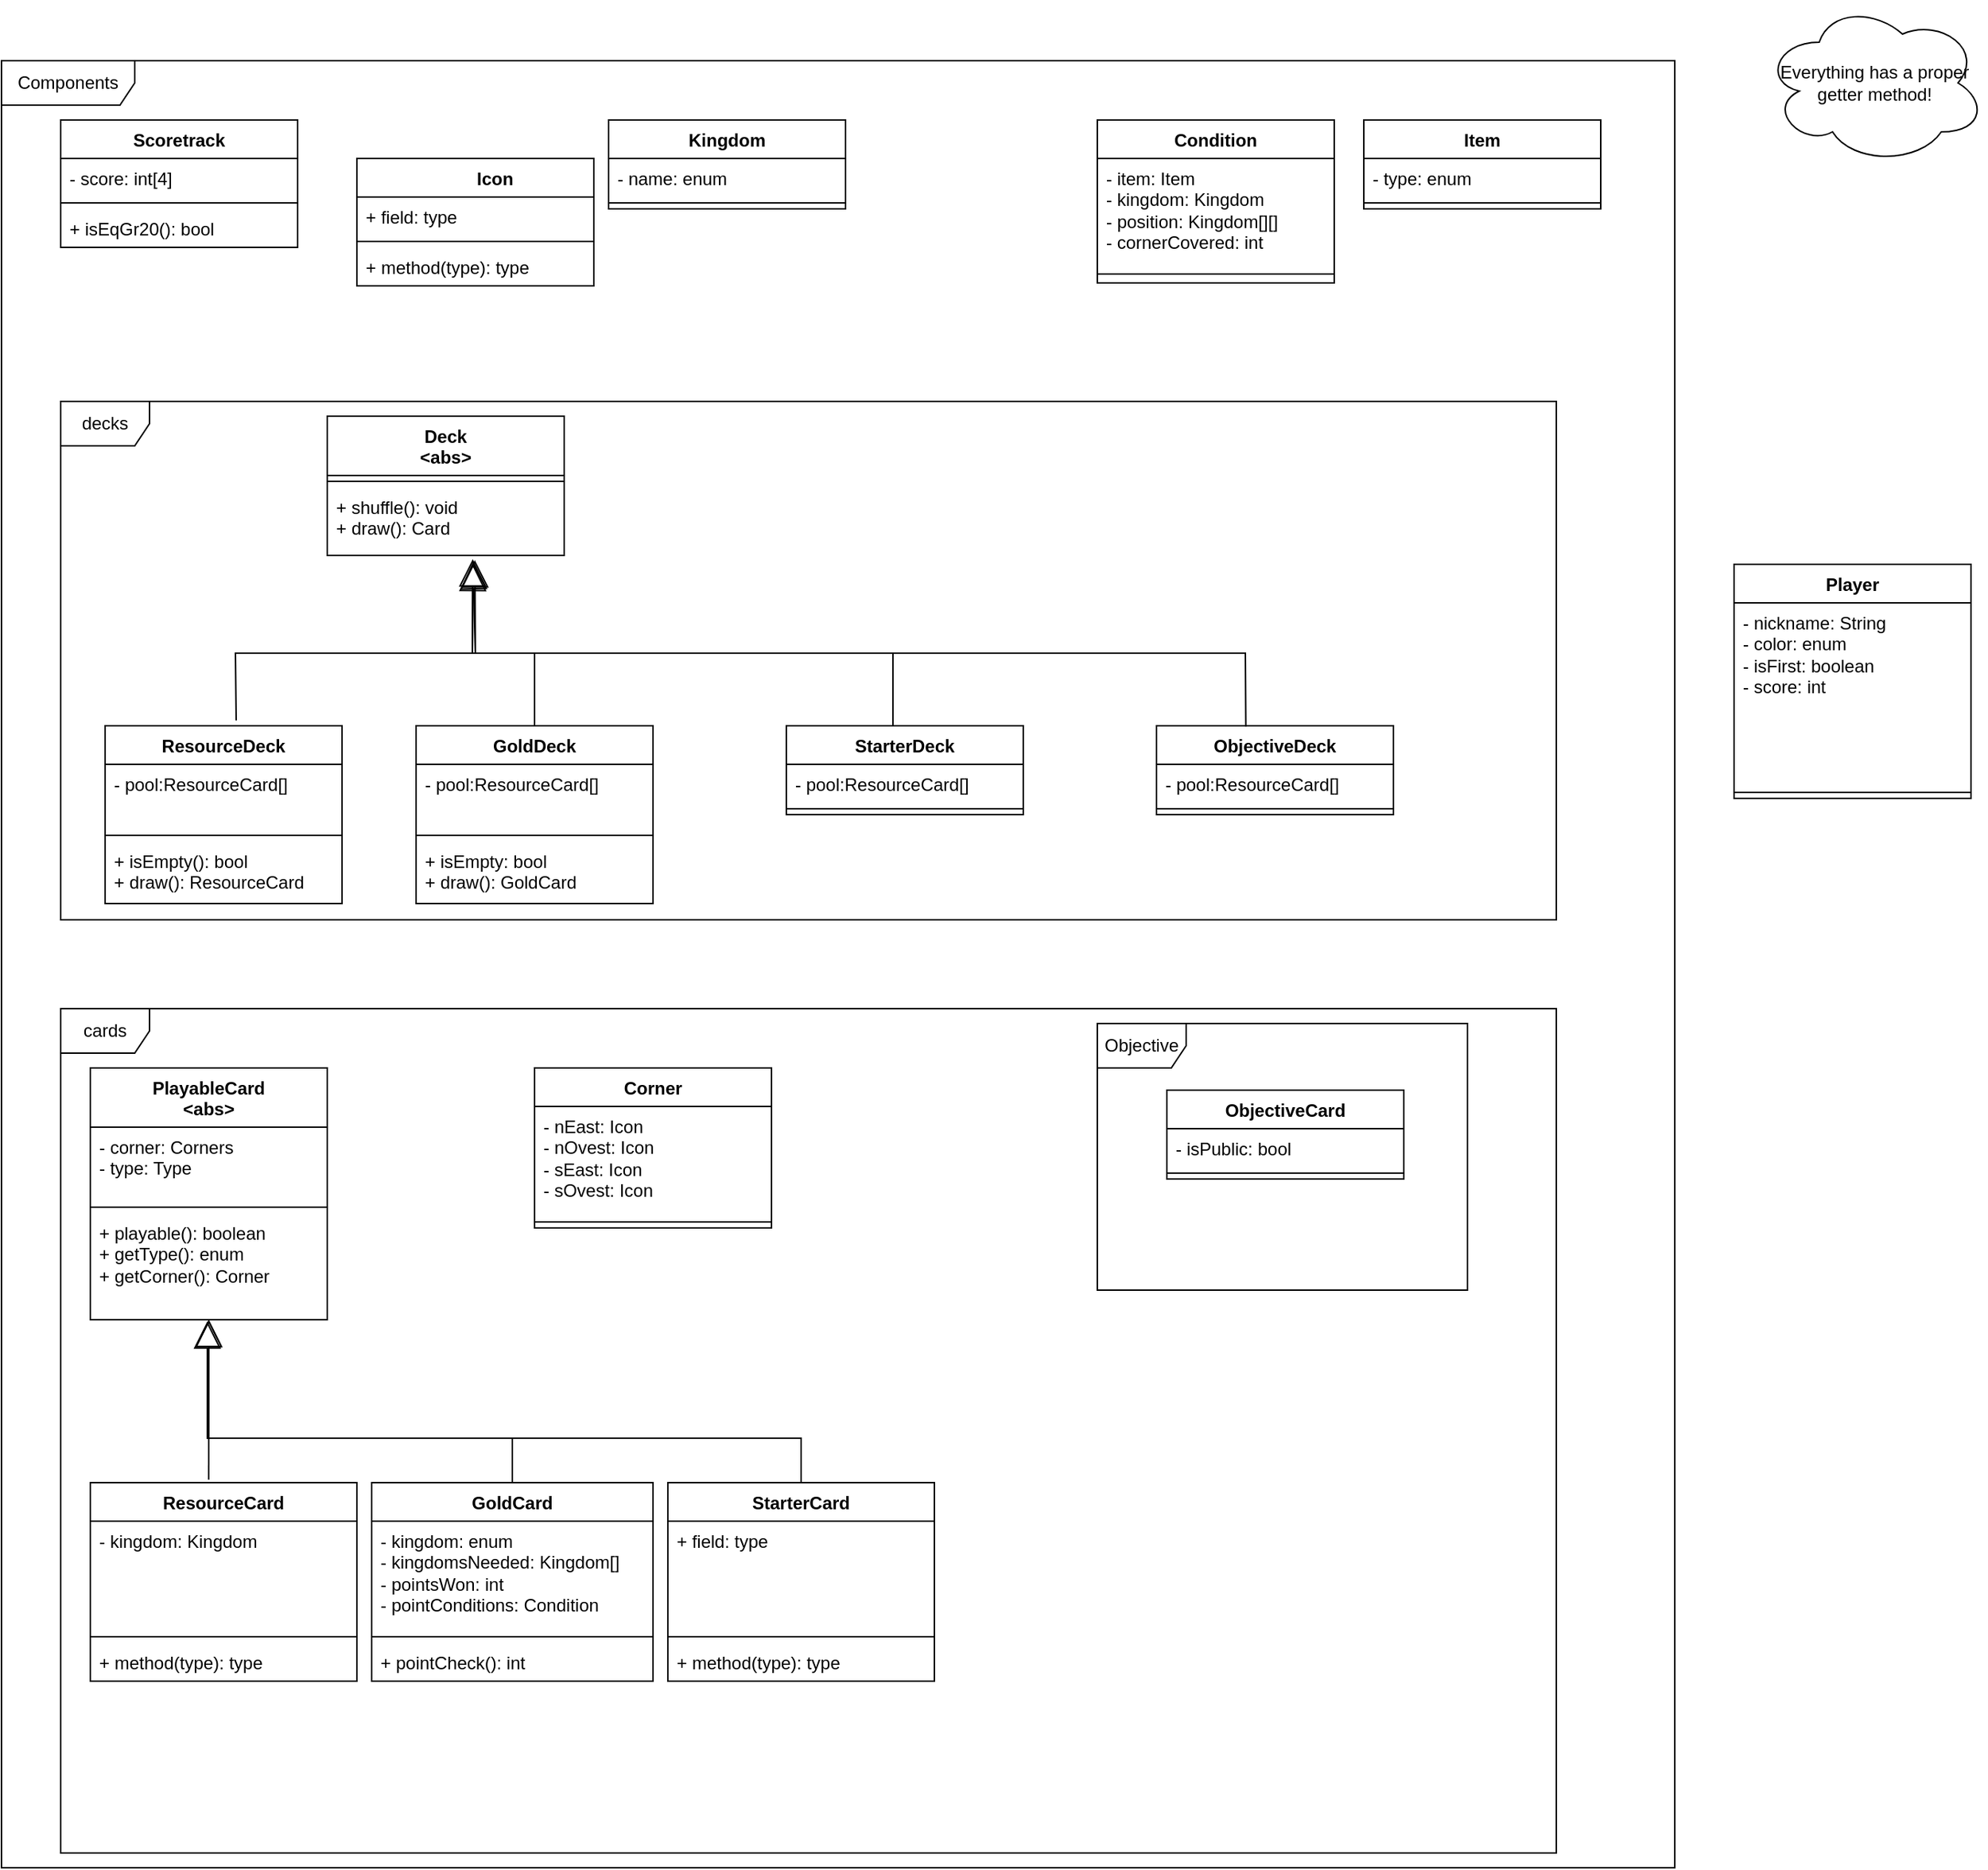 <mxfile version="24.0.2" type="device">
  <diagram id="C5RBs43oDa-KdzZeNtuy" name="Page-1">
    <mxGraphModel dx="782" dy="321" grid="1" gridSize="10" guides="1" tooltips="1" connect="1" arrows="1" fold="1" page="1" pageScale="1" pageWidth="827" pageHeight="1169" math="0" shadow="0">
      <root>
        <mxCell id="WIyWlLk6GJQsqaUBKTNV-0" />
        <mxCell id="WIyWlLk6GJQsqaUBKTNV-1" parent="WIyWlLk6GJQsqaUBKTNV-0" />
        <mxCell id="cyexqi5KJZJQGFpCqObf-0" value="Components" style="shape=umlFrame;whiteSpace=wrap;html=1;pointerEvents=0;width=90;height=30;" vertex="1" parent="WIyWlLk6GJQsqaUBKTNV-1">
          <mxGeometry x="40" y="40" width="1130" height="1220" as="geometry" />
        </mxCell>
        <mxCell id="cyexqi5KJZJQGFpCqObf-1" value="cards" style="shape=umlFrame;whiteSpace=wrap;html=1;pointerEvents=0;" vertex="1" parent="WIyWlLk6GJQsqaUBKTNV-1">
          <mxGeometry x="80" y="680" width="1010" height="570" as="geometry" />
        </mxCell>
        <mxCell id="cyexqi5KJZJQGFpCqObf-2" value="Objective" style="shape=umlFrame;whiteSpace=wrap;html=1;pointerEvents=0;" vertex="1" parent="WIyWlLk6GJQsqaUBKTNV-1">
          <mxGeometry x="780" y="690" width="250" height="180" as="geometry" />
        </mxCell>
        <mxCell id="cyexqi5KJZJQGFpCqObf-4" value="&lt;div&gt;PlayableCard&lt;/div&gt;&lt;div&gt;&amp;lt;abs&amp;gt;&lt;/div&gt;" style="swimlane;fontStyle=1;align=center;verticalAlign=top;childLayout=stackLayout;horizontal=1;startSize=40;horizontalStack=0;resizeParent=1;resizeParentMax=0;resizeLast=0;collapsible=1;marginBottom=0;whiteSpace=wrap;html=1;" vertex="1" parent="WIyWlLk6GJQsqaUBKTNV-1">
          <mxGeometry x="100" y="720" width="160" height="170" as="geometry" />
        </mxCell>
        <mxCell id="cyexqi5KJZJQGFpCqObf-5" value="&lt;div&gt;- corner: Corners&lt;/div&gt;&lt;div&gt;- type: Type&lt;/div&gt;" style="text;strokeColor=none;fillColor=none;align=left;verticalAlign=top;spacingLeft=4;spacingRight=4;overflow=hidden;rotatable=0;points=[[0,0.5],[1,0.5]];portConstraint=eastwest;whiteSpace=wrap;html=1;" vertex="1" parent="cyexqi5KJZJQGFpCqObf-4">
          <mxGeometry y="40" width="160" height="50" as="geometry" />
        </mxCell>
        <mxCell id="cyexqi5KJZJQGFpCqObf-6" value="" style="line;strokeWidth=1;fillColor=none;align=left;verticalAlign=middle;spacingTop=-1;spacingLeft=3;spacingRight=3;rotatable=0;labelPosition=right;points=[];portConstraint=eastwest;strokeColor=inherit;" vertex="1" parent="cyexqi5KJZJQGFpCqObf-4">
          <mxGeometry y="90" width="160" height="8" as="geometry" />
        </mxCell>
        <mxCell id="cyexqi5KJZJQGFpCqObf-7" value="&lt;div&gt;+ playable(): boolean&lt;/div&gt;&lt;div&gt;+ getType(): enum&lt;br&gt;&lt;/div&gt;+ getCorner(): Corner" style="text;strokeColor=none;fillColor=none;align=left;verticalAlign=top;spacingLeft=4;spacingRight=4;overflow=hidden;rotatable=0;points=[[0,0.5],[1,0.5]];portConstraint=eastwest;whiteSpace=wrap;html=1;" vertex="1" parent="cyexqi5KJZJQGFpCqObf-4">
          <mxGeometry y="98" width="160" height="72" as="geometry" />
        </mxCell>
        <mxCell id="cyexqi5KJZJQGFpCqObf-8" value="" style="endArrow=block;endSize=16;endFill=0;html=1;rounded=0;entryX=0.5;entryY=1;entryDx=0;entryDy=0;exitX=0.444;exitY=-0.015;exitDx=0;exitDy=0;exitPerimeter=0;" edge="1" parent="WIyWlLk6GJQsqaUBKTNV-1" source="cyexqi5KJZJQGFpCqObf-10" target="cyexqi5KJZJQGFpCqObf-4">
          <mxGeometry width="160" relative="1" as="geometry">
            <mxPoint x="210" y="1000" as="sourcePoint" />
            <mxPoint x="390" y="1050" as="targetPoint" />
          </mxGeometry>
        </mxCell>
        <mxCell id="cyexqi5KJZJQGFpCqObf-10" value="ResourceCard" style="swimlane;fontStyle=1;align=center;verticalAlign=top;childLayout=stackLayout;horizontal=1;startSize=26;horizontalStack=0;resizeParent=1;resizeParentMax=0;resizeLast=0;collapsible=1;marginBottom=0;whiteSpace=wrap;html=1;" vertex="1" parent="WIyWlLk6GJQsqaUBKTNV-1">
          <mxGeometry x="100" y="1000" width="180" height="134" as="geometry" />
        </mxCell>
        <mxCell id="cyexqi5KJZJQGFpCqObf-11" value="- kingdom: Kingdom" style="text;strokeColor=none;fillColor=none;align=left;verticalAlign=top;spacingLeft=4;spacingRight=4;overflow=hidden;rotatable=0;points=[[0,0.5],[1,0.5]];portConstraint=eastwest;whiteSpace=wrap;html=1;" vertex="1" parent="cyexqi5KJZJQGFpCqObf-10">
          <mxGeometry y="26" width="180" height="74" as="geometry" />
        </mxCell>
        <mxCell id="cyexqi5KJZJQGFpCqObf-12" value="" style="line;strokeWidth=1;fillColor=none;align=left;verticalAlign=middle;spacingTop=-1;spacingLeft=3;spacingRight=3;rotatable=0;labelPosition=right;points=[];portConstraint=eastwest;strokeColor=inherit;" vertex="1" parent="cyexqi5KJZJQGFpCqObf-10">
          <mxGeometry y="100" width="180" height="8" as="geometry" />
        </mxCell>
        <mxCell id="cyexqi5KJZJQGFpCqObf-13" value="+ method(type): type" style="text;strokeColor=none;fillColor=none;align=left;verticalAlign=top;spacingLeft=4;spacingRight=4;overflow=hidden;rotatable=0;points=[[0,0.5],[1,0.5]];portConstraint=eastwest;whiteSpace=wrap;html=1;" vertex="1" parent="cyexqi5KJZJQGFpCqObf-10">
          <mxGeometry y="108" width="180" height="26" as="geometry" />
        </mxCell>
        <mxCell id="cyexqi5KJZJQGFpCqObf-14" value="GoldCard" style="swimlane;fontStyle=1;align=center;verticalAlign=top;childLayout=stackLayout;horizontal=1;startSize=26;horizontalStack=0;resizeParent=1;resizeParentMax=0;resizeLast=0;collapsible=1;marginBottom=0;whiteSpace=wrap;html=1;" vertex="1" parent="WIyWlLk6GJQsqaUBKTNV-1">
          <mxGeometry x="290" y="1000" width="190" height="134" as="geometry" />
        </mxCell>
        <mxCell id="cyexqi5KJZJQGFpCqObf-15" value="&lt;div&gt;- kingdom: enum&lt;/div&gt;&lt;div&gt;- kingdomsNeeded: Kingdom[]&lt;br&gt;&lt;/div&gt;&lt;div&gt;- pointsWon: int&lt;/div&gt;&lt;div&gt;- pointConditions: Condition&lt;br&gt; &lt;/div&gt;" style="text;strokeColor=none;fillColor=none;align=left;verticalAlign=top;spacingLeft=4;spacingRight=4;overflow=hidden;rotatable=0;points=[[0,0.5],[1,0.5]];portConstraint=eastwest;whiteSpace=wrap;html=1;" vertex="1" parent="cyexqi5KJZJQGFpCqObf-14">
          <mxGeometry y="26" width="190" height="74" as="geometry" />
        </mxCell>
        <mxCell id="cyexqi5KJZJQGFpCqObf-16" value="" style="line;strokeWidth=1;fillColor=none;align=left;verticalAlign=middle;spacingTop=-1;spacingLeft=3;spacingRight=3;rotatable=0;labelPosition=right;points=[];portConstraint=eastwest;strokeColor=inherit;" vertex="1" parent="cyexqi5KJZJQGFpCqObf-14">
          <mxGeometry y="100" width="190" height="8" as="geometry" />
        </mxCell>
        <mxCell id="cyexqi5KJZJQGFpCqObf-17" value="+ pointCheck(): int" style="text;strokeColor=none;fillColor=none;align=left;verticalAlign=top;spacingLeft=4;spacingRight=4;overflow=hidden;rotatable=0;points=[[0,0.5],[1,0.5]];portConstraint=eastwest;whiteSpace=wrap;html=1;" vertex="1" parent="cyexqi5KJZJQGFpCqObf-14">
          <mxGeometry y="108" width="190" height="26" as="geometry" />
        </mxCell>
        <mxCell id="cyexqi5KJZJQGFpCqObf-18" value="" style="endArrow=block;endSize=16;endFill=0;html=1;rounded=0;exitX=0.5;exitY=0;exitDx=0;exitDy=0;" edge="1" parent="WIyWlLk6GJQsqaUBKTNV-1" source="cyexqi5KJZJQGFpCqObf-14">
          <mxGeometry width="160" relative="1" as="geometry">
            <mxPoint x="290" y="930" as="sourcePoint" />
            <mxPoint x="180" y="890" as="targetPoint" />
            <Array as="points">
              <mxPoint x="385" y="970" />
              <mxPoint x="180" y="970" />
            </Array>
          </mxGeometry>
        </mxCell>
        <mxCell id="cyexqi5KJZJQGFpCqObf-19" value="StarterCard" style="swimlane;fontStyle=1;align=center;verticalAlign=top;childLayout=stackLayout;horizontal=1;startSize=26;horizontalStack=0;resizeParent=1;resizeParentMax=0;resizeLast=0;collapsible=1;marginBottom=0;whiteSpace=wrap;html=1;" vertex="1" parent="WIyWlLk6GJQsqaUBKTNV-1">
          <mxGeometry x="490" y="1000" width="180" height="134" as="geometry" />
        </mxCell>
        <mxCell id="cyexqi5KJZJQGFpCqObf-20" value="+ field: type" style="text;strokeColor=none;fillColor=none;align=left;verticalAlign=top;spacingLeft=4;spacingRight=4;overflow=hidden;rotatable=0;points=[[0,0.5],[1,0.5]];portConstraint=eastwest;whiteSpace=wrap;html=1;" vertex="1" parent="cyexqi5KJZJQGFpCqObf-19">
          <mxGeometry y="26" width="180" height="74" as="geometry" />
        </mxCell>
        <mxCell id="cyexqi5KJZJQGFpCqObf-21" value="" style="line;strokeWidth=1;fillColor=none;align=left;verticalAlign=middle;spacingTop=-1;spacingLeft=3;spacingRight=3;rotatable=0;labelPosition=right;points=[];portConstraint=eastwest;strokeColor=inherit;" vertex="1" parent="cyexqi5KJZJQGFpCqObf-19">
          <mxGeometry y="100" width="180" height="8" as="geometry" />
        </mxCell>
        <mxCell id="cyexqi5KJZJQGFpCqObf-22" value="+ method(type): type" style="text;strokeColor=none;fillColor=none;align=left;verticalAlign=top;spacingLeft=4;spacingRight=4;overflow=hidden;rotatable=0;points=[[0,0.5],[1,0.5]];portConstraint=eastwest;whiteSpace=wrap;html=1;" vertex="1" parent="cyexqi5KJZJQGFpCqObf-19">
          <mxGeometry y="108" width="180" height="26" as="geometry" />
        </mxCell>
        <mxCell id="cyexqi5KJZJQGFpCqObf-23" value="" style="endArrow=block;endSize=16;endFill=0;html=1;rounded=0;entryX=0.494;entryY=1.014;entryDx=0;entryDy=0;entryPerimeter=0;exitX=0.5;exitY=0;exitDx=0;exitDy=0;" edge="1" parent="WIyWlLk6GJQsqaUBKTNV-1" source="cyexqi5KJZJQGFpCqObf-19" target="cyexqi5KJZJQGFpCqObf-7">
          <mxGeometry width="160" relative="1" as="geometry">
            <mxPoint x="490" y="950" as="sourcePoint" />
            <mxPoint x="180" y="920" as="targetPoint" />
            <Array as="points">
              <mxPoint x="580" y="970" />
              <mxPoint x="179" y="970" />
            </Array>
          </mxGeometry>
        </mxCell>
        <mxCell id="cyexqi5KJZJQGFpCqObf-32" value="Condition" style="swimlane;fontStyle=1;align=center;verticalAlign=top;childLayout=stackLayout;horizontal=1;startSize=26;horizontalStack=0;resizeParent=1;resizeParentMax=0;resizeLast=0;collapsible=1;marginBottom=0;whiteSpace=wrap;html=1;" vertex="1" parent="WIyWlLk6GJQsqaUBKTNV-1">
          <mxGeometry x="780" y="80" width="160" height="110" as="geometry" />
        </mxCell>
        <mxCell id="cyexqi5KJZJQGFpCqObf-33" value="&lt;div&gt;- item: Item&lt;br&gt;&lt;/div&gt;&lt;div&gt;- kingdom: Kingdom&lt;br&gt;&lt;/div&gt;&lt;div&gt;- position: Kingdom[][]&lt;br&gt;&lt;/div&gt;&lt;div&gt;- cornerCovered: int&lt;br&gt;&lt;/div&gt;" style="text;strokeColor=none;fillColor=none;align=left;verticalAlign=top;spacingLeft=4;spacingRight=4;overflow=hidden;rotatable=0;points=[[0,0.5],[1,0.5]];portConstraint=eastwest;whiteSpace=wrap;html=1;" vertex="1" parent="cyexqi5KJZJQGFpCqObf-32">
          <mxGeometry y="26" width="160" height="74" as="geometry" />
        </mxCell>
        <mxCell id="cyexqi5KJZJQGFpCqObf-34" value="" style="line;strokeWidth=1;fillColor=none;align=left;verticalAlign=middle;spacingTop=-1;spacingLeft=3;spacingRight=3;rotatable=0;labelPosition=right;points=[];portConstraint=eastwest;strokeColor=inherit;" vertex="1" parent="cyexqi5KJZJQGFpCqObf-32">
          <mxGeometry y="100" width="160" height="8" as="geometry" />
        </mxCell>
        <mxCell id="cyexqi5KJZJQGFpCqObf-35" value="&lt;div&gt;&lt;br&gt;&lt;/div&gt;" style="text;strokeColor=none;fillColor=none;align=left;verticalAlign=top;spacingLeft=4;spacingRight=4;overflow=hidden;rotatable=0;points=[[0,0.5],[1,0.5]];portConstraint=eastwest;whiteSpace=wrap;html=1;" vertex="1" parent="cyexqi5KJZJQGFpCqObf-32">
          <mxGeometry y="108" width="160" height="2" as="geometry" />
        </mxCell>
        <mxCell id="cyexqi5KJZJQGFpCqObf-36" value="Corner" style="swimlane;fontStyle=1;align=center;verticalAlign=top;childLayout=stackLayout;horizontal=1;startSize=26;horizontalStack=0;resizeParent=1;resizeParentMax=0;resizeLast=0;collapsible=1;marginBottom=0;whiteSpace=wrap;html=1;" vertex="1" parent="WIyWlLk6GJQsqaUBKTNV-1">
          <mxGeometry x="400" y="720" width="160" height="108" as="geometry" />
        </mxCell>
        <mxCell id="cyexqi5KJZJQGFpCqObf-37" value="&lt;div&gt;- nEast: Icon&lt;/div&gt;&lt;div&gt;- nOvest: Icon&lt;/div&gt;&lt;div&gt;- sEast: Icon&lt;br&gt;&lt;/div&gt;&lt;div&gt;- sOvest: Icon&lt;br&gt;&lt;/div&gt;" style="text;strokeColor=none;fillColor=none;align=left;verticalAlign=top;spacingLeft=4;spacingRight=4;overflow=hidden;rotatable=0;points=[[0,0.5],[1,0.5]];portConstraint=eastwest;whiteSpace=wrap;html=1;" vertex="1" parent="cyexqi5KJZJQGFpCqObf-36">
          <mxGeometry y="26" width="160" height="74" as="geometry" />
        </mxCell>
        <mxCell id="cyexqi5KJZJQGFpCqObf-38" value="" style="line;strokeWidth=1;fillColor=none;align=left;verticalAlign=middle;spacingTop=-1;spacingLeft=3;spacingRight=3;rotatable=0;labelPosition=right;points=[];portConstraint=eastwest;strokeColor=inherit;" vertex="1" parent="cyexqi5KJZJQGFpCqObf-36">
          <mxGeometry y="100" width="160" height="8" as="geometry" />
        </mxCell>
        <mxCell id="cyexqi5KJZJQGFpCqObf-41" value="Kingdom" style="swimlane;fontStyle=1;align=center;verticalAlign=top;childLayout=stackLayout;horizontal=1;startSize=26;horizontalStack=0;resizeParent=1;resizeParentMax=0;resizeLast=0;collapsible=1;marginBottom=0;whiteSpace=wrap;html=1;" vertex="1" parent="WIyWlLk6GJQsqaUBKTNV-1">
          <mxGeometry x="450" y="80" width="160" height="60" as="geometry" />
        </mxCell>
        <mxCell id="cyexqi5KJZJQGFpCqObf-42" value="- name: enum" style="text;strokeColor=none;fillColor=none;align=left;verticalAlign=top;spacingLeft=4;spacingRight=4;overflow=hidden;rotatable=0;points=[[0,0.5],[1,0.5]];portConstraint=eastwest;whiteSpace=wrap;html=1;" vertex="1" parent="cyexqi5KJZJQGFpCqObf-41">
          <mxGeometry y="26" width="160" height="26" as="geometry" />
        </mxCell>
        <mxCell id="cyexqi5KJZJQGFpCqObf-43" value="" style="line;strokeWidth=1;fillColor=none;align=left;verticalAlign=middle;spacingTop=-1;spacingLeft=3;spacingRight=3;rotatable=0;labelPosition=right;points=[];portConstraint=eastwest;strokeColor=inherit;" vertex="1" parent="cyexqi5KJZJQGFpCqObf-41">
          <mxGeometry y="52" width="160" height="8" as="geometry" />
        </mxCell>
        <mxCell id="cyexqi5KJZJQGFpCqObf-45" value="Item" style="swimlane;fontStyle=1;align=center;verticalAlign=top;childLayout=stackLayout;horizontal=1;startSize=26;horizontalStack=0;resizeParent=1;resizeParentMax=0;resizeLast=0;collapsible=1;marginBottom=0;whiteSpace=wrap;html=1;" vertex="1" parent="WIyWlLk6GJQsqaUBKTNV-1">
          <mxGeometry x="960" y="80" width="160" height="60" as="geometry" />
        </mxCell>
        <mxCell id="cyexqi5KJZJQGFpCqObf-46" value="- type: enum" style="text;strokeColor=none;fillColor=none;align=left;verticalAlign=top;spacingLeft=4;spacingRight=4;overflow=hidden;rotatable=0;points=[[0,0.5],[1,0.5]];portConstraint=eastwest;whiteSpace=wrap;html=1;" vertex="1" parent="cyexqi5KJZJQGFpCqObf-45">
          <mxGeometry y="26" width="160" height="26" as="geometry" />
        </mxCell>
        <mxCell id="cyexqi5KJZJQGFpCqObf-47" value="" style="line;strokeWidth=1;fillColor=none;align=left;verticalAlign=middle;spacingTop=-1;spacingLeft=3;spacingRight=3;rotatable=0;labelPosition=right;points=[];portConstraint=eastwest;strokeColor=inherit;" vertex="1" parent="cyexqi5KJZJQGFpCqObf-45">
          <mxGeometry y="52" width="160" height="8" as="geometry" />
        </mxCell>
        <mxCell id="cyexqi5KJZJQGFpCqObf-49" value="Scoretrack" style="swimlane;fontStyle=1;align=center;verticalAlign=top;childLayout=stackLayout;horizontal=1;startSize=26;horizontalStack=0;resizeParent=1;resizeParentMax=0;resizeLast=0;collapsible=1;marginBottom=0;whiteSpace=wrap;html=1;" vertex="1" parent="WIyWlLk6GJQsqaUBKTNV-1">
          <mxGeometry x="80" y="80" width="160" height="86" as="geometry" />
        </mxCell>
        <mxCell id="cyexqi5KJZJQGFpCqObf-50" value="- score: int[4]" style="text;strokeColor=none;fillColor=none;align=left;verticalAlign=top;spacingLeft=4;spacingRight=4;overflow=hidden;rotatable=0;points=[[0,0.5],[1,0.5]];portConstraint=eastwest;whiteSpace=wrap;html=1;" vertex="1" parent="cyexqi5KJZJQGFpCqObf-49">
          <mxGeometry y="26" width="160" height="26" as="geometry" />
        </mxCell>
        <mxCell id="cyexqi5KJZJQGFpCqObf-51" value="" style="line;strokeWidth=1;fillColor=none;align=left;verticalAlign=middle;spacingTop=-1;spacingLeft=3;spacingRight=3;rotatable=0;labelPosition=right;points=[];portConstraint=eastwest;strokeColor=inherit;" vertex="1" parent="cyexqi5KJZJQGFpCqObf-49">
          <mxGeometry y="52" width="160" height="8" as="geometry" />
        </mxCell>
        <mxCell id="cyexqi5KJZJQGFpCqObf-52" value="+ isEqGr20(): bool" style="text;strokeColor=none;fillColor=none;align=left;verticalAlign=top;spacingLeft=4;spacingRight=4;overflow=hidden;rotatable=0;points=[[0,0.5],[1,0.5]];portConstraint=eastwest;whiteSpace=wrap;html=1;" vertex="1" parent="cyexqi5KJZJQGFpCqObf-49">
          <mxGeometry y="60" width="160" height="26" as="geometry" />
        </mxCell>
        <mxCell id="cyexqi5KJZJQGFpCqObf-54" value="Player" style="swimlane;fontStyle=1;align=center;verticalAlign=top;childLayout=stackLayout;horizontal=1;startSize=26;horizontalStack=0;resizeParent=1;resizeParentMax=0;resizeLast=0;collapsible=1;marginBottom=0;whiteSpace=wrap;html=1;" vertex="1" parent="WIyWlLk6GJQsqaUBKTNV-1">
          <mxGeometry x="1210" y="380" width="160" height="158" as="geometry" />
        </mxCell>
        <mxCell id="cyexqi5KJZJQGFpCqObf-55" value="&lt;div&gt;- nickname: String&lt;/div&gt;&lt;div&gt;- color: enum&lt;/div&gt;&lt;div&gt;- isFirst: boolean&lt;/div&gt;&lt;div&gt;- score: int&lt;br&gt;&lt;/div&gt;" style="text;strokeColor=none;fillColor=none;align=left;verticalAlign=top;spacingLeft=4;spacingRight=4;overflow=hidden;rotatable=0;points=[[0,0.5],[1,0.5]];portConstraint=eastwest;whiteSpace=wrap;html=1;" vertex="1" parent="cyexqi5KJZJQGFpCqObf-54">
          <mxGeometry y="26" width="160" height="124" as="geometry" />
        </mxCell>
        <mxCell id="cyexqi5KJZJQGFpCqObf-56" value="" style="line;strokeWidth=1;fillColor=none;align=left;verticalAlign=middle;spacingTop=-1;spacingLeft=3;spacingRight=3;rotatable=0;labelPosition=right;points=[];portConstraint=eastwest;strokeColor=inherit;" vertex="1" parent="cyexqi5KJZJQGFpCqObf-54">
          <mxGeometry y="150" width="160" height="8" as="geometry" />
        </mxCell>
        <mxCell id="cyexqi5KJZJQGFpCqObf-58" value="&lt;div&gt;Deck&lt;/div&gt;&lt;div&gt;&amp;lt;abs&amp;gt;&lt;br&gt;&lt;/div&gt;" style="swimlane;fontStyle=1;align=center;verticalAlign=top;childLayout=stackLayout;horizontal=1;startSize=40;horizontalStack=0;resizeParent=1;resizeParentMax=0;resizeLast=0;collapsible=1;marginBottom=0;whiteSpace=wrap;html=1;" vertex="1" parent="WIyWlLk6GJQsqaUBKTNV-1">
          <mxGeometry x="260" y="280" width="160" height="94" as="geometry" />
        </mxCell>
        <mxCell id="cyexqi5KJZJQGFpCqObf-60" value="" style="line;strokeWidth=1;fillColor=none;align=left;verticalAlign=middle;spacingTop=-1;spacingLeft=3;spacingRight=3;rotatable=0;labelPosition=right;points=[];portConstraint=eastwest;strokeColor=inherit;" vertex="1" parent="cyexqi5KJZJQGFpCqObf-58">
          <mxGeometry y="40" width="160" height="8" as="geometry" />
        </mxCell>
        <mxCell id="cyexqi5KJZJQGFpCqObf-61" value="&lt;div&gt;+ shuffle(): void&lt;/div&gt;&lt;div&gt;+ draw(): Card&lt;br&gt;&lt;/div&gt;" style="text;strokeColor=none;fillColor=none;align=left;verticalAlign=top;spacingLeft=4;spacingRight=4;overflow=hidden;rotatable=0;points=[[0,0.5],[1,0.5]];portConstraint=eastwest;whiteSpace=wrap;html=1;" vertex="1" parent="cyexqi5KJZJQGFpCqObf-58">
          <mxGeometry y="48" width="160" height="46" as="geometry" />
        </mxCell>
        <mxCell id="cyexqi5KJZJQGFpCqObf-62" value="ResourceDeck" style="swimlane;fontStyle=1;align=center;verticalAlign=top;childLayout=stackLayout;horizontal=1;startSize=26;horizontalStack=0;resizeParent=1;resizeParentMax=0;resizeLast=0;collapsible=1;marginBottom=0;whiteSpace=wrap;html=1;" vertex="1" parent="WIyWlLk6GJQsqaUBKTNV-1">
          <mxGeometry x="110" y="489" width="160" height="120" as="geometry" />
        </mxCell>
        <mxCell id="cyexqi5KJZJQGFpCqObf-63" value="&lt;div&gt;- pool:ResourceCard[]&lt;/div&gt;" style="text;strokeColor=none;fillColor=none;align=left;verticalAlign=top;spacingLeft=4;spacingRight=4;overflow=hidden;rotatable=0;points=[[0,0.5],[1,0.5]];portConstraint=eastwest;whiteSpace=wrap;html=1;" vertex="1" parent="cyexqi5KJZJQGFpCqObf-62">
          <mxGeometry y="26" width="160" height="44" as="geometry" />
        </mxCell>
        <mxCell id="cyexqi5KJZJQGFpCqObf-64" value="" style="line;strokeWidth=1;fillColor=none;align=left;verticalAlign=middle;spacingTop=-1;spacingLeft=3;spacingRight=3;rotatable=0;labelPosition=right;points=[];portConstraint=eastwest;strokeColor=inherit;" vertex="1" parent="cyexqi5KJZJQGFpCqObf-62">
          <mxGeometry y="70" width="160" height="8" as="geometry" />
        </mxCell>
        <mxCell id="cyexqi5KJZJQGFpCqObf-65" value="&lt;div&gt;+ isEmpty(): bool&lt;/div&gt;&lt;div&gt;+ draw(): ResourceCard&lt;br&gt;&lt;/div&gt;" style="text;strokeColor=none;fillColor=none;align=left;verticalAlign=top;spacingLeft=4;spacingRight=4;overflow=hidden;rotatable=0;points=[[0,0.5],[1,0.5]];portConstraint=eastwest;whiteSpace=wrap;html=1;" vertex="1" parent="cyexqi5KJZJQGFpCqObf-62">
          <mxGeometry y="78" width="160" height="42" as="geometry" />
        </mxCell>
        <mxCell id="cyexqi5KJZJQGFpCqObf-66" value="GoldDeck" style="swimlane;fontStyle=1;align=center;verticalAlign=top;childLayout=stackLayout;horizontal=1;startSize=26;horizontalStack=0;resizeParent=1;resizeParentMax=0;resizeLast=0;collapsible=1;marginBottom=0;whiteSpace=wrap;html=1;" vertex="1" parent="WIyWlLk6GJQsqaUBKTNV-1">
          <mxGeometry x="320" y="489" width="160" height="120" as="geometry" />
        </mxCell>
        <mxCell id="cyexqi5KJZJQGFpCqObf-67" value="&lt;div&gt;- pool:ResourceCard[]&lt;br&gt;&lt;/div&gt;" style="text;strokeColor=none;fillColor=none;align=left;verticalAlign=top;spacingLeft=4;spacingRight=4;overflow=hidden;rotatable=0;points=[[0,0.5],[1,0.5]];portConstraint=eastwest;whiteSpace=wrap;html=1;" vertex="1" parent="cyexqi5KJZJQGFpCqObf-66">
          <mxGeometry y="26" width="160" height="44" as="geometry" />
        </mxCell>
        <mxCell id="cyexqi5KJZJQGFpCqObf-68" value="" style="line;strokeWidth=1;fillColor=none;align=left;verticalAlign=middle;spacingTop=-1;spacingLeft=3;spacingRight=3;rotatable=0;labelPosition=right;points=[];portConstraint=eastwest;strokeColor=inherit;" vertex="1" parent="cyexqi5KJZJQGFpCqObf-66">
          <mxGeometry y="70" width="160" height="8" as="geometry" />
        </mxCell>
        <mxCell id="cyexqi5KJZJQGFpCqObf-69" value="&lt;div&gt;+ isEmpty: bool&lt;/div&gt;&lt;div&gt;+ draw(): GoldCard&lt;br&gt;&lt;/div&gt;" style="text;strokeColor=none;fillColor=none;align=left;verticalAlign=top;spacingLeft=4;spacingRight=4;overflow=hidden;rotatable=0;points=[[0,0.5],[1,0.5]];portConstraint=eastwest;whiteSpace=wrap;html=1;" vertex="1" parent="cyexqi5KJZJQGFpCqObf-66">
          <mxGeometry y="78" width="160" height="42" as="geometry" />
        </mxCell>
        <mxCell id="cyexqi5KJZJQGFpCqObf-70" value="StarterDeck" style="swimlane;fontStyle=1;align=center;verticalAlign=top;childLayout=stackLayout;horizontal=1;startSize=26;horizontalStack=0;resizeParent=1;resizeParentMax=0;resizeLast=0;collapsible=1;marginBottom=0;whiteSpace=wrap;html=1;" vertex="1" parent="WIyWlLk6GJQsqaUBKTNV-1">
          <mxGeometry x="570" y="489" width="160" height="60" as="geometry" />
        </mxCell>
        <mxCell id="cyexqi5KJZJQGFpCqObf-71" value="&lt;div&gt;- pool:ResourceCard[]&lt;/div&gt;" style="text;strokeColor=none;fillColor=none;align=left;verticalAlign=top;spacingLeft=4;spacingRight=4;overflow=hidden;rotatable=0;points=[[0,0.5],[1,0.5]];portConstraint=eastwest;whiteSpace=wrap;html=1;" vertex="1" parent="cyexqi5KJZJQGFpCqObf-70">
          <mxGeometry y="26" width="160" height="26" as="geometry" />
        </mxCell>
        <mxCell id="cyexqi5KJZJQGFpCqObf-72" value="" style="line;strokeWidth=1;fillColor=none;align=left;verticalAlign=middle;spacingTop=-1;spacingLeft=3;spacingRight=3;rotatable=0;labelPosition=right;points=[];portConstraint=eastwest;strokeColor=inherit;" vertex="1" parent="cyexqi5KJZJQGFpCqObf-70">
          <mxGeometry y="52" width="160" height="8" as="geometry" />
        </mxCell>
        <mxCell id="cyexqi5KJZJQGFpCqObf-74" value="ObjectiveDeck" style="swimlane;fontStyle=1;align=center;verticalAlign=top;childLayout=stackLayout;horizontal=1;startSize=26;horizontalStack=0;resizeParent=1;resizeParentMax=0;resizeLast=0;collapsible=1;marginBottom=0;whiteSpace=wrap;html=1;" vertex="1" parent="WIyWlLk6GJQsqaUBKTNV-1">
          <mxGeometry x="820" y="489" width="160" height="60" as="geometry" />
        </mxCell>
        <mxCell id="cyexqi5KJZJQGFpCqObf-75" value="&lt;div&gt;- pool:ResourceCard[]&lt;/div&gt;" style="text;strokeColor=none;fillColor=none;align=left;verticalAlign=top;spacingLeft=4;spacingRight=4;overflow=hidden;rotatable=0;points=[[0,0.5],[1,0.5]];portConstraint=eastwest;whiteSpace=wrap;html=1;" vertex="1" parent="cyexqi5KJZJQGFpCqObf-74">
          <mxGeometry y="26" width="160" height="26" as="geometry" />
        </mxCell>
        <mxCell id="cyexqi5KJZJQGFpCqObf-76" value="" style="line;strokeWidth=1;fillColor=none;align=left;verticalAlign=middle;spacingTop=-1;spacingLeft=3;spacingRight=3;rotatable=0;labelPosition=right;points=[];portConstraint=eastwest;strokeColor=inherit;" vertex="1" parent="cyexqi5KJZJQGFpCqObf-74">
          <mxGeometry y="52" width="160" height="8" as="geometry" />
        </mxCell>
        <mxCell id="cyexqi5KJZJQGFpCqObf-86" value="decks" style="shape=umlFrame;whiteSpace=wrap;html=1;pointerEvents=0;" vertex="1" parent="WIyWlLk6GJQsqaUBKTNV-1">
          <mxGeometry x="80" y="270" width="1010" height="350" as="geometry" />
        </mxCell>
        <mxCell id="cyexqi5KJZJQGFpCqObf-89" value="ObjectiveCard" style="swimlane;fontStyle=1;align=center;verticalAlign=top;childLayout=stackLayout;horizontal=1;startSize=26;horizontalStack=0;resizeParent=1;resizeParentMax=0;resizeLast=0;collapsible=1;marginBottom=0;whiteSpace=wrap;html=1;" vertex="1" parent="WIyWlLk6GJQsqaUBKTNV-1">
          <mxGeometry x="827" y="735" width="160" height="60" as="geometry" />
        </mxCell>
        <mxCell id="cyexqi5KJZJQGFpCqObf-90" value="- isPublic: bool" style="text;strokeColor=none;fillColor=none;align=left;verticalAlign=top;spacingLeft=4;spacingRight=4;overflow=hidden;rotatable=0;points=[[0,0.5],[1,0.5]];portConstraint=eastwest;whiteSpace=wrap;html=1;" vertex="1" parent="cyexqi5KJZJQGFpCqObf-89">
          <mxGeometry y="26" width="160" height="26" as="geometry" />
        </mxCell>
        <mxCell id="cyexqi5KJZJQGFpCqObf-91" value="" style="line;strokeWidth=1;fillColor=none;align=left;verticalAlign=middle;spacingTop=-1;spacingLeft=3;spacingRight=3;rotatable=0;labelPosition=right;points=[];portConstraint=eastwest;strokeColor=inherit;" vertex="1" parent="cyexqi5KJZJQGFpCqObf-89">
          <mxGeometry y="52" width="160" height="8" as="geometry" />
        </mxCell>
        <mxCell id="cyexqi5KJZJQGFpCqObf-93" value="" style="endArrow=block;endSize=16;endFill=0;html=1;rounded=0;entryX=0.623;entryY=1.069;entryDx=0;entryDy=0;entryPerimeter=0;exitX=0.553;exitY=-0.03;exitDx=0;exitDy=0;exitPerimeter=0;" edge="1" parent="WIyWlLk6GJQsqaUBKTNV-1" source="cyexqi5KJZJQGFpCqObf-62" target="cyexqi5KJZJQGFpCqObf-61">
          <mxGeometry width="160" relative="1" as="geometry">
            <mxPoint x="200" y="440" as="sourcePoint" />
            <mxPoint x="360" y="440" as="targetPoint" />
            <Array as="points">
              <mxPoint x="198" y="440" />
              <mxPoint x="360" y="440" />
            </Array>
          </mxGeometry>
        </mxCell>
        <mxCell id="cyexqi5KJZJQGFpCqObf-94" value="" style="endArrow=block;endSize=16;endFill=0;html=1;rounded=0;exitX=0.5;exitY=0;exitDx=0;exitDy=0;entryX=0.615;entryY=1.12;entryDx=0;entryDy=0;entryPerimeter=0;" edge="1" parent="WIyWlLk6GJQsqaUBKTNV-1" source="cyexqi5KJZJQGFpCqObf-66" target="cyexqi5KJZJQGFpCqObf-61">
          <mxGeometry width="160" relative="1" as="geometry">
            <mxPoint x="470" y="410" as="sourcePoint" />
            <mxPoint x="630" y="410" as="targetPoint" />
            <Array as="points">
              <mxPoint x="400" y="440" />
              <mxPoint x="358" y="440" />
            </Array>
          </mxGeometry>
        </mxCell>
        <mxCell id="cyexqi5KJZJQGFpCqObf-95" value="" style="endArrow=block;endSize=16;endFill=0;html=1;rounded=0;exitX=0.5;exitY=0;exitDx=0;exitDy=0;entryX=0.615;entryY=1.095;entryDx=0;entryDy=0;entryPerimeter=0;" edge="1" parent="WIyWlLk6GJQsqaUBKTNV-1" target="cyexqi5KJZJQGFpCqObf-61">
          <mxGeometry width="160" relative="1" as="geometry">
            <mxPoint x="642" y="489" as="sourcePoint" />
            <mxPoint x="600" y="380" as="targetPoint" />
            <Array as="points">
              <mxPoint x="642" y="440" />
              <mxPoint x="360" y="440" />
            </Array>
          </mxGeometry>
        </mxCell>
        <mxCell id="cyexqi5KJZJQGFpCqObf-97" value="" style="endArrow=block;endSize=16;endFill=0;html=1;rounded=0;exitX=0.377;exitY=0.01;exitDx=0;exitDy=0;exitPerimeter=0;entryX=0.614;entryY=1.055;entryDx=0;entryDy=0;entryPerimeter=0;" edge="1" parent="WIyWlLk6GJQsqaUBKTNV-1" source="cyexqi5KJZJQGFpCqObf-74" target="cyexqi5KJZJQGFpCqObf-61">
          <mxGeometry width="160" relative="1" as="geometry">
            <mxPoint x="530" y="380" as="sourcePoint" />
            <mxPoint x="690" y="380" as="targetPoint" />
            <Array as="points">
              <mxPoint x="880" y="440" />
              <mxPoint x="358" y="440" />
            </Array>
          </mxGeometry>
        </mxCell>
        <mxCell id="cyexqi5KJZJQGFpCqObf-98" value="Everything has a proper getter method!" style="ellipse;shape=cloud;whiteSpace=wrap;html=1;" vertex="1" parent="WIyWlLk6GJQsqaUBKTNV-1">
          <mxGeometry x="1230" width="150" height="110" as="geometry" />
        </mxCell>
        <mxCell id="cyexqi5KJZJQGFpCqObf-99" value="&lt;div&gt;&lt;span style=&quot;white-space: pre;&quot;&gt;&#x9;Icon&lt;/span&gt;&lt;/div&gt;&lt;div&gt;&lt;span style=&quot;white-space: pre;&quot;&gt;&lt;br&gt;&lt;/span&gt;&lt;/div&gt;" style="swimlane;fontStyle=1;align=center;verticalAlign=top;childLayout=stackLayout;horizontal=1;startSize=26;horizontalStack=0;resizeParent=1;resizeParentMax=0;resizeLast=0;collapsible=1;marginBottom=0;whiteSpace=wrap;html=1;" vertex="1" parent="WIyWlLk6GJQsqaUBKTNV-1">
          <mxGeometry x="280" y="106" width="160" height="86" as="geometry" />
        </mxCell>
        <mxCell id="cyexqi5KJZJQGFpCqObf-100" value="+ field: type" style="text;strokeColor=none;fillColor=none;align=left;verticalAlign=top;spacingLeft=4;spacingRight=4;overflow=hidden;rotatable=0;points=[[0,0.5],[1,0.5]];portConstraint=eastwest;whiteSpace=wrap;html=1;" vertex="1" parent="cyexqi5KJZJQGFpCqObf-99">
          <mxGeometry y="26" width="160" height="26" as="geometry" />
        </mxCell>
        <mxCell id="cyexqi5KJZJQGFpCqObf-101" value="" style="line;strokeWidth=1;fillColor=none;align=left;verticalAlign=middle;spacingTop=-1;spacingLeft=3;spacingRight=3;rotatable=0;labelPosition=right;points=[];portConstraint=eastwest;strokeColor=inherit;" vertex="1" parent="cyexqi5KJZJQGFpCqObf-99">
          <mxGeometry y="52" width="160" height="8" as="geometry" />
        </mxCell>
        <mxCell id="cyexqi5KJZJQGFpCqObf-102" value="+ method(type): type" style="text;strokeColor=none;fillColor=none;align=left;verticalAlign=top;spacingLeft=4;spacingRight=4;overflow=hidden;rotatable=0;points=[[0,0.5],[1,0.5]];portConstraint=eastwest;whiteSpace=wrap;html=1;" vertex="1" parent="cyexqi5KJZJQGFpCqObf-99">
          <mxGeometry y="60" width="160" height="26" as="geometry" />
        </mxCell>
      </root>
    </mxGraphModel>
  </diagram>
</mxfile>
